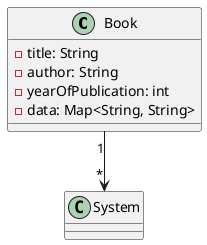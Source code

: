 @startuml
   class Book {
       - title: String
       - author: String
       - yearOfPublication: int
       - data: Map<String, String>
   }

   Book "1" --> "*" System
   @enduml
